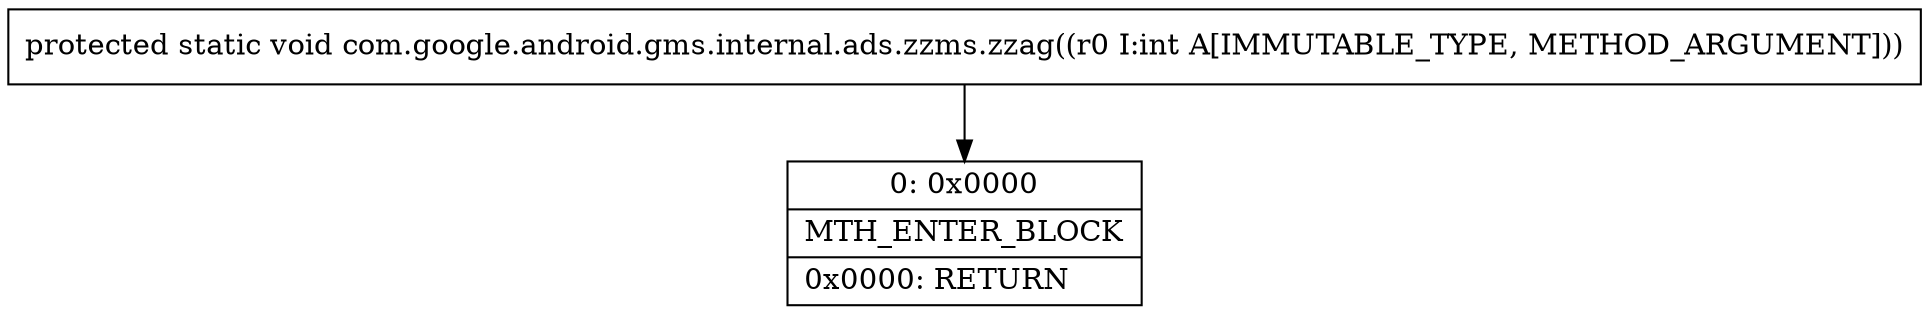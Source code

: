 digraph "CFG forcom.google.android.gms.internal.ads.zzms.zzag(I)V" {
Node_0 [shape=record,label="{0\:\ 0x0000|MTH_ENTER_BLOCK\l|0x0000: RETURN   \l}"];
MethodNode[shape=record,label="{protected static void com.google.android.gms.internal.ads.zzms.zzag((r0 I:int A[IMMUTABLE_TYPE, METHOD_ARGUMENT])) }"];
MethodNode -> Node_0;
}

